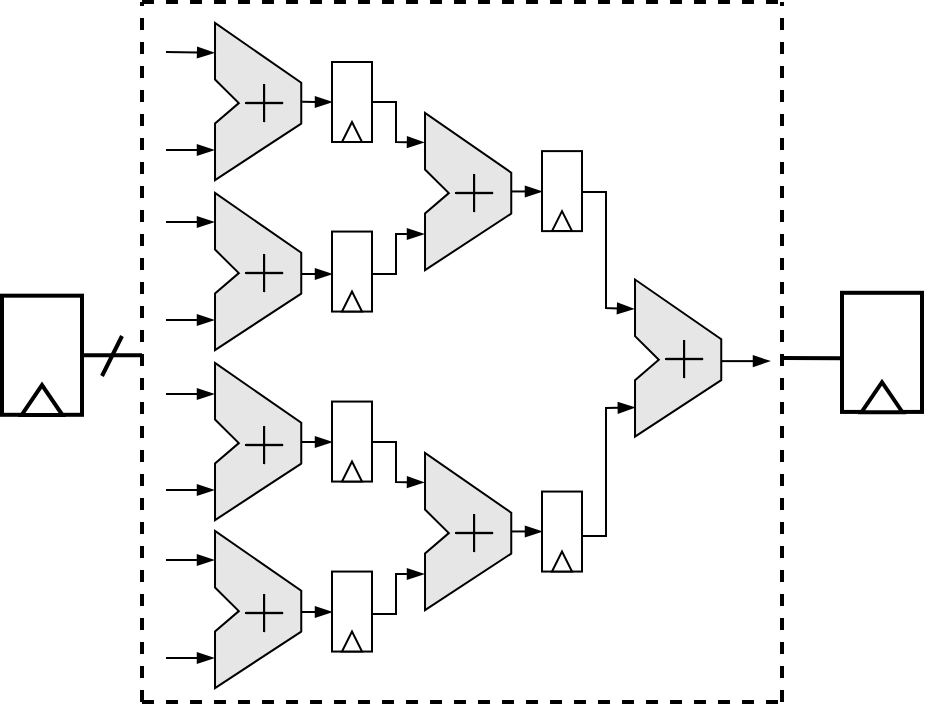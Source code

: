 <mxfile version="26.1.1">
  <diagram name="Page-1" id="VkWRC4Jgp1jq8Or8jqPU">
    <mxGraphModel dx="1280" dy="454" grid="1" gridSize="10" guides="1" tooltips="1" connect="1" arrows="1" fold="1" page="1" pageScale="1" pageWidth="200" pageHeight="160" math="1" shadow="0">
      <root>
        <mxCell id="0" />
        <mxCell id="1" parent="0" />
        <mxCell id="CxYJ1oR50krxFZu2kWlD-1" value="" style="verticalLabelPosition=bottom;verticalAlign=top;html=1;shape=mxgraph.basic.polygon;polyCoords=[[0.64,0.13],[1,1],[1,1],[0.64,1],[0.51,0.76],[0.36,1],[0,1],[0.38,0.13]];polyline=0;fillColor=#E6E6E6;strokeColor=#000000;rotation=90;" parent="1" vertex="1">
          <mxGeometry x="-258" y="55" width="78.58" height="49.56" as="geometry" />
        </mxCell>
        <mxCell id="CxYJ1oR50krxFZu2kWlD-2" value="" style="verticalLabelPosition=bottom;verticalAlign=top;html=1;shape=mxgraph.basic.polygon;polyCoords=[[0.64,0.13],[1,1],[1,1],[0.64,1],[0.51,0.76],[0.36,1],[0,1],[0.38,0.13]];polyline=0;fillColor=#E6E6E6;strokeColor=#000000;rotation=90;" parent="1" vertex="1">
          <mxGeometry x="-258" y="140" width="78.58" height="49.56" as="geometry" />
        </mxCell>
        <mxCell id="CxYJ1oR50krxFZu2kWlD-3" value="" style="verticalLabelPosition=bottom;verticalAlign=top;html=1;shape=mxgraph.basic.polygon;polyCoords=[[0.64,0.13],[1,1],[1,1],[0.64,1],[0.51,0.76],[0.36,1],[0,1],[0.38,0.13]];polyline=0;fillColor=#E6E6E6;strokeColor=#000000;rotation=90;" parent="1" vertex="1">
          <mxGeometry x="-258" y="225" width="78.58" height="49.56" as="geometry" />
        </mxCell>
        <mxCell id="CxYJ1oR50krxFZu2kWlD-4" value="" style="verticalLabelPosition=bottom;verticalAlign=top;html=1;shape=mxgraph.basic.polygon;polyCoords=[[0.64,0.13],[1,1],[1,1],[0.64,1],[0.51,0.76],[0.36,1],[0,1],[0.38,0.13]];polyline=0;fillColor=#E6E6E6;strokeColor=#000000;rotation=90;" parent="1" vertex="1">
          <mxGeometry x="-258" y="309" width="78.58" height="49.56" as="geometry" />
        </mxCell>
        <mxCell id="CxYJ1oR50krxFZu2kWlD-5" value="&lt;font style=&quot;font-size: 24px;&quot;&gt;$$+$$&lt;/font&gt;" style="text;html=1;align=center;verticalAlign=middle;whiteSpace=wrap;rounded=0;" parent="1" vertex="1">
          <mxGeometry x="-233.5" y="71.28" width="29" height="17" as="geometry" />
        </mxCell>
        <mxCell id="CxYJ1oR50krxFZu2kWlD-6" value="&lt;font style=&quot;font-size: 24px;&quot;&gt;$$+$$&lt;/font&gt;" style="text;html=1;align=center;verticalAlign=middle;whiteSpace=wrap;rounded=0;" parent="1" vertex="1">
          <mxGeometry x="-233.5" y="156.28" width="29" height="17" as="geometry" />
        </mxCell>
        <mxCell id="CxYJ1oR50krxFZu2kWlD-7" value="&lt;font style=&quot;font-size: 24px;&quot;&gt;$$+$$&lt;/font&gt;" style="text;html=1;align=center;verticalAlign=middle;whiteSpace=wrap;rounded=0;" parent="1" vertex="1">
          <mxGeometry x="-233.5" y="242.28" width="29" height="17" as="geometry" />
        </mxCell>
        <mxCell id="CxYJ1oR50krxFZu2kWlD-8" value="&lt;font style=&quot;font-size: 24px;&quot;&gt;$$+$$&lt;/font&gt;" style="text;html=1;align=center;verticalAlign=middle;whiteSpace=wrap;rounded=0;" parent="1" vertex="1">
          <mxGeometry x="-233.5" y="326.28" width="29" height="17" as="geometry" />
        </mxCell>
        <mxCell id="CxYJ1oR50krxFZu2kWlD-9" value="" style="endArrow=blockThin;html=1;rounded=0;entryX=0.19;entryY=1.009;entryDx=0;entryDy=0;entryPerimeter=0;endFill=1;" parent="1" target="CxYJ1oR50krxFZu2kWlD-1" edge="1">
          <mxGeometry width="50" height="50" relative="1" as="geometry">
            <mxPoint x="-268" y="55" as="sourcePoint" />
            <mxPoint x="-298" y="70" as="targetPoint" />
          </mxGeometry>
        </mxCell>
        <mxCell id="CxYJ1oR50krxFZu2kWlD-10" value="" style="endArrow=blockThin;html=1;rounded=0;entryX=0.19;entryY=1.009;entryDx=0;entryDy=0;entryPerimeter=0;endFill=1;" parent="1" edge="1">
          <mxGeometry width="50" height="50" relative="1" as="geometry">
            <mxPoint x="-268" y="104" as="sourcePoint" />
            <mxPoint x="-244" y="104" as="targetPoint" />
          </mxGeometry>
        </mxCell>
        <mxCell id="CxYJ1oR50krxFZu2kWlD-11" value="" style="endArrow=blockThin;html=1;rounded=0;entryX=0.19;entryY=1.009;entryDx=0;entryDy=0;entryPerimeter=0;endFill=1;" parent="1" edge="1">
          <mxGeometry width="50" height="50" relative="1" as="geometry">
            <mxPoint x="-268" y="140" as="sourcePoint" />
            <mxPoint x="-244" y="140" as="targetPoint" />
          </mxGeometry>
        </mxCell>
        <mxCell id="CxYJ1oR50krxFZu2kWlD-12" value="" style="endArrow=blockThin;html=1;rounded=0;entryX=0.19;entryY=1.009;entryDx=0;entryDy=0;entryPerimeter=0;endFill=1;" parent="1" edge="1">
          <mxGeometry width="50" height="50" relative="1" as="geometry">
            <mxPoint x="-268" y="189" as="sourcePoint" />
            <mxPoint x="-244" y="189" as="targetPoint" />
          </mxGeometry>
        </mxCell>
        <mxCell id="CxYJ1oR50krxFZu2kWlD-13" value="" style="endArrow=blockThin;html=1;rounded=0;entryX=0.19;entryY=1.009;entryDx=0;entryDy=0;entryPerimeter=0;endFill=1;" parent="1" edge="1">
          <mxGeometry width="50" height="50" relative="1" as="geometry">
            <mxPoint x="-268" y="226" as="sourcePoint" />
            <mxPoint x="-244" y="226" as="targetPoint" />
          </mxGeometry>
        </mxCell>
        <mxCell id="CxYJ1oR50krxFZu2kWlD-14" value="" style="endArrow=blockThin;html=1;rounded=0;entryX=0.19;entryY=1.009;entryDx=0;entryDy=0;entryPerimeter=0;endFill=1;" parent="1" edge="1">
          <mxGeometry width="50" height="50" relative="1" as="geometry">
            <mxPoint x="-268" y="274" as="sourcePoint" />
            <mxPoint x="-244" y="274" as="targetPoint" />
          </mxGeometry>
        </mxCell>
        <mxCell id="CxYJ1oR50krxFZu2kWlD-15" value="" style="endArrow=blockThin;html=1;rounded=0;entryX=0.19;entryY=1.009;entryDx=0;entryDy=0;entryPerimeter=0;endFill=1;" parent="1" edge="1">
          <mxGeometry width="50" height="50" relative="1" as="geometry">
            <mxPoint x="-268" y="309" as="sourcePoint" />
            <mxPoint x="-244" y="309" as="targetPoint" />
          </mxGeometry>
        </mxCell>
        <mxCell id="CxYJ1oR50krxFZu2kWlD-16" value="" style="endArrow=blockThin;html=1;rounded=0;entryX=0.19;entryY=1.009;entryDx=0;entryDy=0;entryPerimeter=0;endFill=1;" parent="1" edge="1">
          <mxGeometry width="50" height="50" relative="1" as="geometry">
            <mxPoint x="-268" y="358" as="sourcePoint" />
            <mxPoint x="-244" y="358" as="targetPoint" />
          </mxGeometry>
        </mxCell>
        <mxCell id="CxYJ1oR50krxFZu2kWlD-17" value="" style="verticalLabelPosition=bottom;verticalAlign=top;html=1;shape=mxgraph.basic.polygon;polyCoords=[[0.64,0.13],[1,1],[1,1],[0.64,1],[0.51,0.76],[0.36,1],[0,1],[0.38,0.13]];polyline=0;fillColor=#E6E6E6;strokeColor=#000000;rotation=90;" parent="1" vertex="1">
          <mxGeometry x="-153" y="100" width="78.58" height="49.56" as="geometry" />
        </mxCell>
        <mxCell id="CxYJ1oR50krxFZu2kWlD-18" value="&lt;font style=&quot;font-size: 24px;&quot;&gt;$$+$$&lt;/font&gt;" style="text;html=1;align=center;verticalAlign=middle;whiteSpace=wrap;rounded=0;" parent="1" vertex="1">
          <mxGeometry x="-128.5" y="116.28" width="29" height="17" as="geometry" />
        </mxCell>
        <mxCell id="CxYJ1oR50krxFZu2kWlD-19" value="" style="endArrow=blockThin;html=1;rounded=0;entryX=0.187;entryY=1.01;entryDx=0;entryDy=0;entryPerimeter=0;endFill=1;exitX=1.016;exitY=0.499;exitDx=0;exitDy=0;exitPerimeter=0;" parent="1" source="PVHxpr0NW3oV9sU4XB8j-22" target="CxYJ1oR50krxFZu2kWlD-17" edge="1">
          <mxGeometry width="50" height="50" relative="1" as="geometry">
            <mxPoint x="-160" y="80" as="sourcePoint" />
            <mxPoint x="-103" y="40" as="targetPoint" />
            <Array as="points">
              <mxPoint x="-153" y="80" />
              <mxPoint x="-153" y="100" />
            </Array>
          </mxGeometry>
        </mxCell>
        <mxCell id="CxYJ1oR50krxFZu2kWlD-20" value="" style="endArrow=blockThin;html=1;rounded=0;entryX=0.187;entryY=1.01;entryDx=0;entryDy=0;entryPerimeter=0;endFill=1;exitX=1.018;exitY=0.531;exitDx=0;exitDy=0;exitPerimeter=0;" parent="1" source="PVHxpr0NW3oV9sU4XB8j-20" edge="1">
          <mxGeometry width="50" height="50" relative="1" as="geometry">
            <mxPoint x="-160" y="166" as="sourcePoint" />
            <mxPoint x="-139" y="146" as="targetPoint" />
            <Array as="points">
              <mxPoint x="-153" y="166" />
              <mxPoint x="-153" y="146" />
            </Array>
          </mxGeometry>
        </mxCell>
        <mxCell id="CxYJ1oR50krxFZu2kWlD-21" value="" style="verticalLabelPosition=bottom;verticalAlign=top;html=1;shape=mxgraph.basic.polygon;polyCoords=[[0.64,0.13],[1,1],[1,1],[0.64,1],[0.51,0.76],[0.36,1],[0,1],[0.38,0.13]];polyline=0;fillColor=#E6E6E6;strokeColor=#000000;rotation=90;" parent="1" vertex="1">
          <mxGeometry x="-153" y="270" width="78.58" height="49.56" as="geometry" />
        </mxCell>
        <mxCell id="CxYJ1oR50krxFZu2kWlD-22" value="&lt;font style=&quot;font-size: 24px;&quot;&gt;$$+$$&lt;/font&gt;" style="text;html=1;align=center;verticalAlign=middle;whiteSpace=wrap;rounded=0;" parent="1" vertex="1">
          <mxGeometry x="-128.5" y="286.28" width="29" height="17" as="geometry" />
        </mxCell>
        <mxCell id="CxYJ1oR50krxFZu2kWlD-23" value="" style="endArrow=blockThin;html=1;rounded=0;entryX=0.187;entryY=1.01;entryDx=0;entryDy=0;entryPerimeter=0;endFill=1;exitX=1.019;exitY=0.506;exitDx=0;exitDy=0;exitPerimeter=0;" parent="1" source="PVHxpr0NW3oV9sU4XB8j-18" target="CxYJ1oR50krxFZu2kWlD-21" edge="1">
          <mxGeometry width="50" height="50" relative="1" as="geometry">
            <mxPoint x="-160" y="250" as="sourcePoint" />
            <mxPoint x="-103" y="210" as="targetPoint" />
            <Array as="points">
              <mxPoint x="-153" y="250" />
              <mxPoint x="-153" y="270" />
            </Array>
          </mxGeometry>
        </mxCell>
        <mxCell id="CxYJ1oR50krxFZu2kWlD-24" value="" style="endArrow=blockThin;html=1;rounded=0;entryX=0.187;entryY=1.01;entryDx=0;entryDy=0;entryPerimeter=0;endFill=1;exitX=1.018;exitY=0.531;exitDx=0;exitDy=0;exitPerimeter=0;" parent="1" source="PVHxpr0NW3oV9sU4XB8j-16" edge="1">
          <mxGeometry width="50" height="50" relative="1" as="geometry">
            <mxPoint x="-160" y="336" as="sourcePoint" />
            <mxPoint x="-139" y="316" as="targetPoint" />
            <Array as="points">
              <mxPoint x="-153" y="336" />
              <mxPoint x="-153" y="316" />
            </Array>
          </mxGeometry>
        </mxCell>
        <mxCell id="CxYJ1oR50krxFZu2kWlD-25" value="" style="verticalLabelPosition=bottom;verticalAlign=top;html=1;shape=mxgraph.basic.polygon;polyCoords=[[0.64,0.13],[1,1],[1,1],[0.64,1],[0.51,0.76],[0.36,1],[0,1],[0.38,0.13]];polyline=0;fillColor=#E6E6E6;strokeColor=#000000;rotation=90;" parent="1" vertex="1">
          <mxGeometry x="-48" y="183.28" width="78.58" height="49.56" as="geometry" />
        </mxCell>
        <mxCell id="CxYJ1oR50krxFZu2kWlD-26" value="&lt;font style=&quot;font-size: 24px;&quot;&gt;$$+$$&lt;/font&gt;" style="text;html=1;align=center;verticalAlign=middle;whiteSpace=wrap;rounded=0;" parent="1" vertex="1">
          <mxGeometry x="-23.5" y="199.56" width="29" height="17" as="geometry" />
        </mxCell>
        <mxCell id="CxYJ1oR50krxFZu2kWlD-27" value="" style="endArrow=blockThin;html=1;rounded=0;entryX=0.187;entryY=1.01;entryDx=0;entryDy=0;entryPerimeter=0;endFill=1;exitX=1.019;exitY=0.512;exitDx=0;exitDy=0;exitPerimeter=0;" parent="1" source="PVHxpr0NW3oV9sU4XB8j-26" target="CxYJ1oR50krxFZu2kWlD-25" edge="1">
          <mxGeometry width="50" height="50" relative="1" as="geometry">
            <mxPoint x="-50" y="125" as="sourcePoint" />
            <mxPoint x="2" y="85" as="targetPoint" />
            <Array as="points">
              <mxPoint x="-48" y="125" />
              <mxPoint x="-48" y="183" />
            </Array>
          </mxGeometry>
        </mxCell>
        <mxCell id="CxYJ1oR50krxFZu2kWlD-28" value="" style="endArrow=blockThin;html=1;rounded=0;exitX=1.011;exitY=0.557;exitDx=0;exitDy=0;exitPerimeter=0;entryX=0.815;entryY=1.002;entryDx=0;entryDy=0;entryPerimeter=0;endFill=1;" parent="1" source="PVHxpr0NW3oV9sU4XB8j-24" target="CxYJ1oR50krxFZu2kWlD-25" edge="1">
          <mxGeometry width="50" height="50" relative="1" as="geometry">
            <mxPoint x="-60" y="297" as="sourcePoint" />
            <mxPoint x="-34" y="277" as="targetPoint" />
            <Array as="points">
              <mxPoint x="-48" y="297" />
              <mxPoint x="-48" y="233" />
            </Array>
          </mxGeometry>
        </mxCell>
        <mxCell id="CxYJ1oR50krxFZu2kWlD-29" value="" style="endArrow=blockThin;html=1;rounded=0;entryX=0.19;entryY=1.009;entryDx=0;entryDy=0;entryPerimeter=0;endFill=1;" parent="1" edge="1">
          <mxGeometry width="50" height="50" relative="1" as="geometry">
            <mxPoint x="10" y="209.56" as="sourcePoint" />
            <mxPoint x="34" y="209.56" as="targetPoint" />
          </mxGeometry>
        </mxCell>
        <mxCell id="PVHxpr0NW3oV9sU4XB8j-6" style="edgeStyle=orthogonalEdgeStyle;rounded=0;orthogonalLoop=1;jettySize=auto;html=1;endArrow=none;startFill=0;strokeWidth=2;" edge="1" parent="1" source="PVHxpr0NW3oV9sU4XB8j-3">
          <mxGeometry relative="1" as="geometry">
            <mxPoint x="-280" y="206.62" as="targetPoint" />
          </mxGeometry>
        </mxCell>
        <mxCell id="PVHxpr0NW3oV9sU4XB8j-3" value="" style="rounded=0;whiteSpace=wrap;html=1;strokeWidth=2;" vertex="1" parent="1">
          <mxGeometry x="-350" y="176.84" width="40" height="59.56" as="geometry" />
        </mxCell>
        <mxCell id="PVHxpr0NW3oV9sU4XB8j-4" value="" style="triangle;whiteSpace=wrap;html=1;rotation=-90;strokeWidth=2;" vertex="1" parent="1">
          <mxGeometry x="-337.5" y="218.84" width="15" height="20.44" as="geometry" />
        </mxCell>
        <mxCell id="PVHxpr0NW3oV9sU4XB8j-5" value="" style="endArrow=none;dashed=1;html=1;rounded=0;strokeWidth=2;" edge="1" parent="1">
          <mxGeometry width="50" height="50" relative="1" as="geometry">
            <mxPoint x="-280" y="380" as="sourcePoint" />
            <mxPoint x="-280" y="30" as="targetPoint" />
          </mxGeometry>
        </mxCell>
        <mxCell id="PVHxpr0NW3oV9sU4XB8j-7" value="" style="endArrow=none;dashed=1;html=1;rounded=0;strokeWidth=2;" edge="1" parent="1">
          <mxGeometry width="50" height="50" relative="1" as="geometry">
            <mxPoint x="-280" y="30" as="sourcePoint" />
            <mxPoint x="40" y="30" as="targetPoint" />
          </mxGeometry>
        </mxCell>
        <mxCell id="PVHxpr0NW3oV9sU4XB8j-8" value="" style="endArrow=none;dashed=1;html=1;rounded=0;strokeWidth=2;" edge="1" parent="1">
          <mxGeometry width="50" height="50" relative="1" as="geometry">
            <mxPoint x="40" y="380" as="sourcePoint" />
            <mxPoint x="40" y="30" as="targetPoint" />
          </mxGeometry>
        </mxCell>
        <mxCell id="PVHxpr0NW3oV9sU4XB8j-9" value="" style="endArrow=none;dashed=1;html=1;rounded=0;strokeWidth=2;" edge="1" parent="1">
          <mxGeometry width="50" height="50" relative="1" as="geometry">
            <mxPoint x="-280" y="380" as="sourcePoint" />
            <mxPoint x="40" y="380" as="targetPoint" />
          </mxGeometry>
        </mxCell>
        <mxCell id="PVHxpr0NW3oV9sU4XB8j-10" value="" style="rounded=0;whiteSpace=wrap;html=1;strokeWidth=2;" vertex="1" parent="1">
          <mxGeometry x="70" y="175.4" width="40" height="59.56" as="geometry" />
        </mxCell>
        <mxCell id="PVHxpr0NW3oV9sU4XB8j-11" value="" style="triangle;whiteSpace=wrap;html=1;rotation=-90;strokeWidth=2;" vertex="1" parent="1">
          <mxGeometry x="82.5" y="217.4" width="15" height="20.44" as="geometry" />
        </mxCell>
        <mxCell id="PVHxpr0NW3oV9sU4XB8j-12" value="" style="endArrow=none;html=1;rounded=0;entryX=0;entryY=0.582;entryDx=0;entryDy=0;entryPerimeter=0;strokeWidth=2;" edge="1" parent="1">
          <mxGeometry width="50" height="50" relative="1" as="geometry">
            <mxPoint x="40" y="208" as="sourcePoint" />
            <mxPoint x="70" y="208.064" as="targetPoint" />
          </mxGeometry>
        </mxCell>
        <mxCell id="PVHxpr0NW3oV9sU4XB8j-14" value="" style="endArrow=none;html=1;rounded=0;strokeWidth=2;" edge="1" parent="1">
          <mxGeometry width="50" height="50" relative="1" as="geometry">
            <mxPoint x="-300" y="217" as="sourcePoint" />
            <mxPoint x="-290" y="197" as="targetPoint" />
          </mxGeometry>
        </mxCell>
        <mxCell id="PVHxpr0NW3oV9sU4XB8j-16" value="" style="rounded=0;whiteSpace=wrap;html=1;" vertex="1" parent="1">
          <mxGeometry x="-185" y="314.78" width="20" height="40" as="geometry" />
        </mxCell>
        <mxCell id="PVHxpr0NW3oV9sU4XB8j-17" value="" style="triangle;whiteSpace=wrap;html=1;rotation=-90;" vertex="1" parent="1">
          <mxGeometry x="-180" y="344.78" width="10" height="10" as="geometry" />
        </mxCell>
        <mxCell id="PVHxpr0NW3oV9sU4XB8j-18" value="" style="rounded=0;whiteSpace=wrap;html=1;" vertex="1" parent="1">
          <mxGeometry x="-185" y="229.78" width="20" height="40" as="geometry" />
        </mxCell>
        <mxCell id="PVHxpr0NW3oV9sU4XB8j-19" value="" style="triangle;whiteSpace=wrap;html=1;rotation=-90;" vertex="1" parent="1">
          <mxGeometry x="-180" y="259.78" width="10" height="10" as="geometry" />
        </mxCell>
        <mxCell id="PVHxpr0NW3oV9sU4XB8j-20" value="" style="rounded=0;whiteSpace=wrap;html=1;" vertex="1" parent="1">
          <mxGeometry x="-185" y="144.78" width="20" height="40" as="geometry" />
        </mxCell>
        <mxCell id="PVHxpr0NW3oV9sU4XB8j-21" value="" style="triangle;whiteSpace=wrap;html=1;rotation=-90;" vertex="1" parent="1">
          <mxGeometry x="-180" y="174.78" width="10" height="10" as="geometry" />
        </mxCell>
        <mxCell id="PVHxpr0NW3oV9sU4XB8j-22" value="" style="rounded=0;whiteSpace=wrap;html=1;" vertex="1" parent="1">
          <mxGeometry x="-185" y="60.0" width="20" height="40" as="geometry" />
        </mxCell>
        <mxCell id="PVHxpr0NW3oV9sU4XB8j-23" value="" style="triangle;whiteSpace=wrap;html=1;rotation=-90;" vertex="1" parent="1">
          <mxGeometry x="-180" y="90.0" width="10" height="10" as="geometry" />
        </mxCell>
        <mxCell id="PVHxpr0NW3oV9sU4XB8j-24" value="" style="rounded=0;whiteSpace=wrap;html=1;" vertex="1" parent="1">
          <mxGeometry x="-80" y="274.78" width="20" height="40" as="geometry" />
        </mxCell>
        <mxCell id="PVHxpr0NW3oV9sU4XB8j-25" value="" style="triangle;whiteSpace=wrap;html=1;rotation=-90;" vertex="1" parent="1">
          <mxGeometry x="-75" y="304.78" width="10" height="10" as="geometry" />
        </mxCell>
        <mxCell id="PVHxpr0NW3oV9sU4XB8j-26" value="" style="rounded=0;whiteSpace=wrap;html=1;" vertex="1" parent="1">
          <mxGeometry x="-80" y="104.56" width="20" height="40" as="geometry" />
        </mxCell>
        <mxCell id="PVHxpr0NW3oV9sU4XB8j-27" value="" style="triangle;whiteSpace=wrap;html=1;rotation=-90;" vertex="1" parent="1">
          <mxGeometry x="-75" y="134.56" width="10" height="10" as="geometry" />
        </mxCell>
        <mxCell id="PVHxpr0NW3oV9sU4XB8j-28" value="" style="endArrow=blockThin;html=1;rounded=0;entryX=0;entryY=0.5;entryDx=0;entryDy=0;exitX=0.502;exitY=0.121;exitDx=0;exitDy=0;exitPerimeter=0;endFill=1;endSize=6;" edge="1" parent="1" source="CxYJ1oR50krxFZu2kWlD-1" target="PVHxpr0NW3oV9sU4XB8j-22">
          <mxGeometry width="50" height="50" relative="1" as="geometry">
            <mxPoint x="-250" y="160" as="sourcePoint" />
            <mxPoint x="-200" y="110" as="targetPoint" />
          </mxGeometry>
        </mxCell>
        <mxCell id="PVHxpr0NW3oV9sU4XB8j-29" value="" style="endArrow=blockThin;html=1;rounded=0;entryX=0;entryY=0.5;entryDx=0;entryDy=0;exitX=0.502;exitY=0.121;exitDx=0;exitDy=0;exitPerimeter=0;endFill=1;endSize=6;" edge="1" parent="1">
          <mxGeometry width="50" height="50" relative="1" as="geometry">
            <mxPoint x="-200" y="166" as="sourcePoint" />
            <mxPoint x="-185" y="166" as="targetPoint" />
          </mxGeometry>
        </mxCell>
        <mxCell id="PVHxpr0NW3oV9sU4XB8j-30" value="" style="endArrow=blockThin;html=1;rounded=0;entryX=0;entryY=0.5;entryDx=0;entryDy=0;exitX=0.502;exitY=0.121;exitDx=0;exitDy=0;exitPerimeter=0;endFill=1;endSize=6;" edge="1" parent="1">
          <mxGeometry width="50" height="50" relative="1" as="geometry">
            <mxPoint x="-200" y="250" as="sourcePoint" />
            <mxPoint x="-185" y="250" as="targetPoint" />
          </mxGeometry>
        </mxCell>
        <mxCell id="PVHxpr0NW3oV9sU4XB8j-31" value="" style="endArrow=blockThin;html=1;rounded=0;entryX=0;entryY=0.5;entryDx=0;entryDy=0;exitX=0.502;exitY=0.121;exitDx=0;exitDy=0;exitPerimeter=0;endFill=1;endSize=6;" edge="1" parent="1">
          <mxGeometry width="50" height="50" relative="1" as="geometry">
            <mxPoint x="-200" y="335" as="sourcePoint" />
            <mxPoint x="-185" y="335" as="targetPoint" />
          </mxGeometry>
        </mxCell>
        <mxCell id="PVHxpr0NW3oV9sU4XB8j-32" value="" style="endArrow=blockThin;html=1;rounded=0;entryX=0;entryY=0.5;entryDx=0;entryDy=0;exitX=0.502;exitY=0.121;exitDx=0;exitDy=0;exitPerimeter=0;endFill=1;endSize=6;" edge="1" parent="1">
          <mxGeometry width="50" height="50" relative="1" as="geometry">
            <mxPoint x="-95" y="294.73" as="sourcePoint" />
            <mxPoint x="-80" y="294.73" as="targetPoint" />
          </mxGeometry>
        </mxCell>
        <mxCell id="PVHxpr0NW3oV9sU4XB8j-33" value="" style="endArrow=blockThin;html=1;rounded=0;entryX=0;entryY=0.5;entryDx=0;entryDy=0;exitX=0.502;exitY=0.121;exitDx=0;exitDy=0;exitPerimeter=0;endFill=1;endSize=6;" edge="1" parent="1">
          <mxGeometry width="50" height="50" relative="1" as="geometry">
            <mxPoint x="-95" y="124.73" as="sourcePoint" />
            <mxPoint x="-80" y="124.73" as="targetPoint" />
          </mxGeometry>
        </mxCell>
      </root>
    </mxGraphModel>
  </diagram>
</mxfile>
